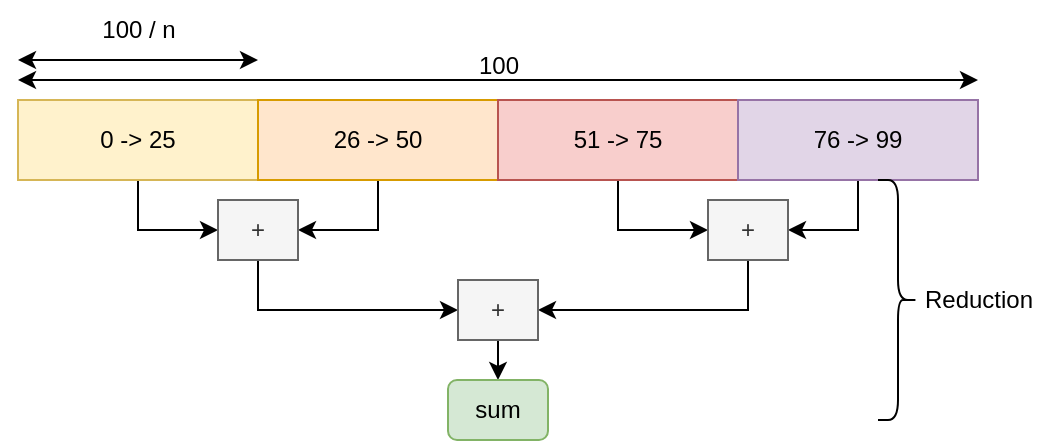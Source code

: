 <mxfile version="27.2.0">
  <diagram name="Page-1" id="Lw6uwxKjvnddojHnx0xW">
    <mxGraphModel dx="1426" dy="797" grid="1" gridSize="10" guides="1" tooltips="1" connect="1" arrows="1" fold="1" page="1" pageScale="1" pageWidth="850" pageHeight="1100" math="0" shadow="0">
      <root>
        <mxCell id="0" />
        <mxCell id="1" parent="0" />
        <mxCell id="XHHV3yxd3qXzhvC83lE0-14" style="edgeStyle=orthogonalEdgeStyle;rounded=0;orthogonalLoop=1;jettySize=auto;html=1;exitX=0.5;exitY=1;exitDx=0;exitDy=0;entryX=0;entryY=0.5;entryDx=0;entryDy=0;" parent="1" source="XHHV3yxd3qXzhvC83lE0-1" target="XHHV3yxd3qXzhvC83lE0-10" edge="1">
          <mxGeometry relative="1" as="geometry" />
        </mxCell>
        <mxCell id="XHHV3yxd3qXzhvC83lE0-1" value="0 -&amp;gt; 25" style="rounded=0;whiteSpace=wrap;html=1;fillColor=#fff2cc;strokeColor=#d6b656;" parent="1" vertex="1">
          <mxGeometry x="80" y="360" width="120" height="40" as="geometry" />
        </mxCell>
        <mxCell id="XHHV3yxd3qXzhvC83lE0-13" style="edgeStyle=orthogonalEdgeStyle;rounded=0;orthogonalLoop=1;jettySize=auto;html=1;exitX=0.5;exitY=1;exitDx=0;exitDy=0;entryX=1;entryY=0.5;entryDx=0;entryDy=0;" parent="1" source="XHHV3yxd3qXzhvC83lE0-2" target="XHHV3yxd3qXzhvC83lE0-10" edge="1">
          <mxGeometry relative="1" as="geometry" />
        </mxCell>
        <mxCell id="XHHV3yxd3qXzhvC83lE0-2" value="26 -&amp;gt; 50" style="rounded=0;whiteSpace=wrap;html=1;fillColor=#ffe6cc;strokeColor=#d79b00;" parent="1" vertex="1">
          <mxGeometry x="200" y="360" width="120" height="40" as="geometry" />
        </mxCell>
        <mxCell id="XHHV3yxd3qXzhvC83lE0-17" style="edgeStyle=orthogonalEdgeStyle;rounded=0;orthogonalLoop=1;jettySize=auto;html=1;exitX=0.5;exitY=1;exitDx=0;exitDy=0;entryX=0;entryY=0.5;entryDx=0;entryDy=0;" parent="1" source="XHHV3yxd3qXzhvC83lE0-3" target="XHHV3yxd3qXzhvC83lE0-11" edge="1">
          <mxGeometry relative="1" as="geometry" />
        </mxCell>
        <mxCell id="XHHV3yxd3qXzhvC83lE0-3" value="51 -&amp;gt; 75" style="rounded=0;whiteSpace=wrap;html=1;fillColor=#f8cecc;strokeColor=#b85450;" parent="1" vertex="1">
          <mxGeometry x="320" y="360" width="120" height="40" as="geometry" />
        </mxCell>
        <mxCell id="XHHV3yxd3qXzhvC83lE0-18" style="edgeStyle=orthogonalEdgeStyle;rounded=0;orthogonalLoop=1;jettySize=auto;html=1;exitX=0.5;exitY=1;exitDx=0;exitDy=0;entryX=1;entryY=0.5;entryDx=0;entryDy=0;" parent="1" source="XHHV3yxd3qXzhvC83lE0-4" target="XHHV3yxd3qXzhvC83lE0-11" edge="1">
          <mxGeometry relative="1" as="geometry" />
        </mxCell>
        <mxCell id="XHHV3yxd3qXzhvC83lE0-4" value="76 -&amp;gt; 99" style="rounded=0;whiteSpace=wrap;html=1;fillColor=#e1d5e7;strokeColor=#9673a6;" parent="1" vertex="1">
          <mxGeometry x="440" y="360" width="120" height="40" as="geometry" />
        </mxCell>
        <mxCell id="XHHV3yxd3qXzhvC83lE0-5" value="" style="endArrow=classic;startArrow=classic;html=1;rounded=0;" parent="1" edge="1">
          <mxGeometry width="50" height="50" relative="1" as="geometry">
            <mxPoint x="80" y="350" as="sourcePoint" />
            <mxPoint x="560" y="350" as="targetPoint" />
          </mxGeometry>
        </mxCell>
        <mxCell id="XHHV3yxd3qXzhvC83lE0-6" value="" style="endArrow=classic;startArrow=classic;html=1;rounded=0;" parent="1" edge="1">
          <mxGeometry width="50" height="50" relative="1" as="geometry">
            <mxPoint x="80" y="340" as="sourcePoint" />
            <mxPoint x="200" y="340" as="targetPoint" />
          </mxGeometry>
        </mxCell>
        <mxCell id="XHHV3yxd3qXzhvC83lE0-7" value="100 / n" style="text;html=1;align=center;verticalAlign=middle;resizable=0;points=[];autosize=1;strokeColor=none;fillColor=none;" parent="1" vertex="1">
          <mxGeometry x="110" y="310" width="60" height="30" as="geometry" />
        </mxCell>
        <mxCell id="XHHV3yxd3qXzhvC83lE0-8" value="100" style="text;html=1;align=center;verticalAlign=middle;resizable=0;points=[];autosize=1;strokeColor=none;fillColor=none;" parent="1" vertex="1">
          <mxGeometry x="300" y="328" width="40" height="30" as="geometry" />
        </mxCell>
        <mxCell id="XHHV3yxd3qXzhvC83lE0-15" style="edgeStyle=orthogonalEdgeStyle;rounded=0;orthogonalLoop=1;jettySize=auto;html=1;exitX=0.5;exitY=1;exitDx=0;exitDy=0;entryX=0;entryY=0.5;entryDx=0;entryDy=0;" parent="1" source="XHHV3yxd3qXzhvC83lE0-10" target="XHHV3yxd3qXzhvC83lE0-12" edge="1">
          <mxGeometry relative="1" as="geometry" />
        </mxCell>
        <mxCell id="XHHV3yxd3qXzhvC83lE0-10" value="+" style="rounded=0;whiteSpace=wrap;html=1;fillColor=#f5f5f5;fontColor=#333333;strokeColor=#666666;" parent="1" vertex="1">
          <mxGeometry x="180" y="410" width="40" height="30" as="geometry" />
        </mxCell>
        <mxCell id="XHHV3yxd3qXzhvC83lE0-16" style="edgeStyle=orthogonalEdgeStyle;rounded=0;orthogonalLoop=1;jettySize=auto;html=1;exitX=0.5;exitY=1;exitDx=0;exitDy=0;entryX=1;entryY=0.5;entryDx=0;entryDy=0;" parent="1" source="XHHV3yxd3qXzhvC83lE0-11" target="XHHV3yxd3qXzhvC83lE0-12" edge="1">
          <mxGeometry relative="1" as="geometry" />
        </mxCell>
        <mxCell id="XHHV3yxd3qXzhvC83lE0-11" value="+" style="rounded=0;whiteSpace=wrap;html=1;fillColor=#f5f5f5;fontColor=#333333;strokeColor=#666666;" parent="1" vertex="1">
          <mxGeometry x="425" y="410" width="40" height="30" as="geometry" />
        </mxCell>
        <mxCell id="XHHV3yxd3qXzhvC83lE0-21" style="edgeStyle=orthogonalEdgeStyle;rounded=0;orthogonalLoop=1;jettySize=auto;html=1;exitX=0.5;exitY=1;exitDx=0;exitDy=0;entryX=0.5;entryY=0;entryDx=0;entryDy=0;" parent="1" source="XHHV3yxd3qXzhvC83lE0-12" target="XHHV3yxd3qXzhvC83lE0-20" edge="1">
          <mxGeometry relative="1" as="geometry" />
        </mxCell>
        <mxCell id="XHHV3yxd3qXzhvC83lE0-12" value="+" style="rounded=0;whiteSpace=wrap;html=1;fillColor=#f5f5f5;fontColor=#333333;strokeColor=#666666;" parent="1" vertex="1">
          <mxGeometry x="300" y="450" width="40" height="30" as="geometry" />
        </mxCell>
        <mxCell id="XHHV3yxd3qXzhvC83lE0-20" value="sum" style="rounded=1;whiteSpace=wrap;html=1;fillColor=#d5e8d4;strokeColor=#82b366;" parent="1" vertex="1">
          <mxGeometry x="295" y="500" width="50" height="30" as="geometry" />
        </mxCell>
        <mxCell id="XHHV3yxd3qXzhvC83lE0-22" value="" style="shape=curlyBracket;whiteSpace=wrap;html=1;rounded=1;flipH=1;labelPosition=right;verticalLabelPosition=middle;align=left;verticalAlign=middle;" parent="1" vertex="1">
          <mxGeometry x="510" y="400" width="20" height="120" as="geometry" />
        </mxCell>
        <mxCell id="XHHV3yxd3qXzhvC83lE0-23" value="Reduction" style="text;html=1;align=center;verticalAlign=middle;resizable=0;points=[];autosize=1;strokeColor=none;fillColor=none;" parent="1" vertex="1">
          <mxGeometry x="520" y="445" width="80" height="30" as="geometry" />
        </mxCell>
      </root>
    </mxGraphModel>
  </diagram>
</mxfile>
